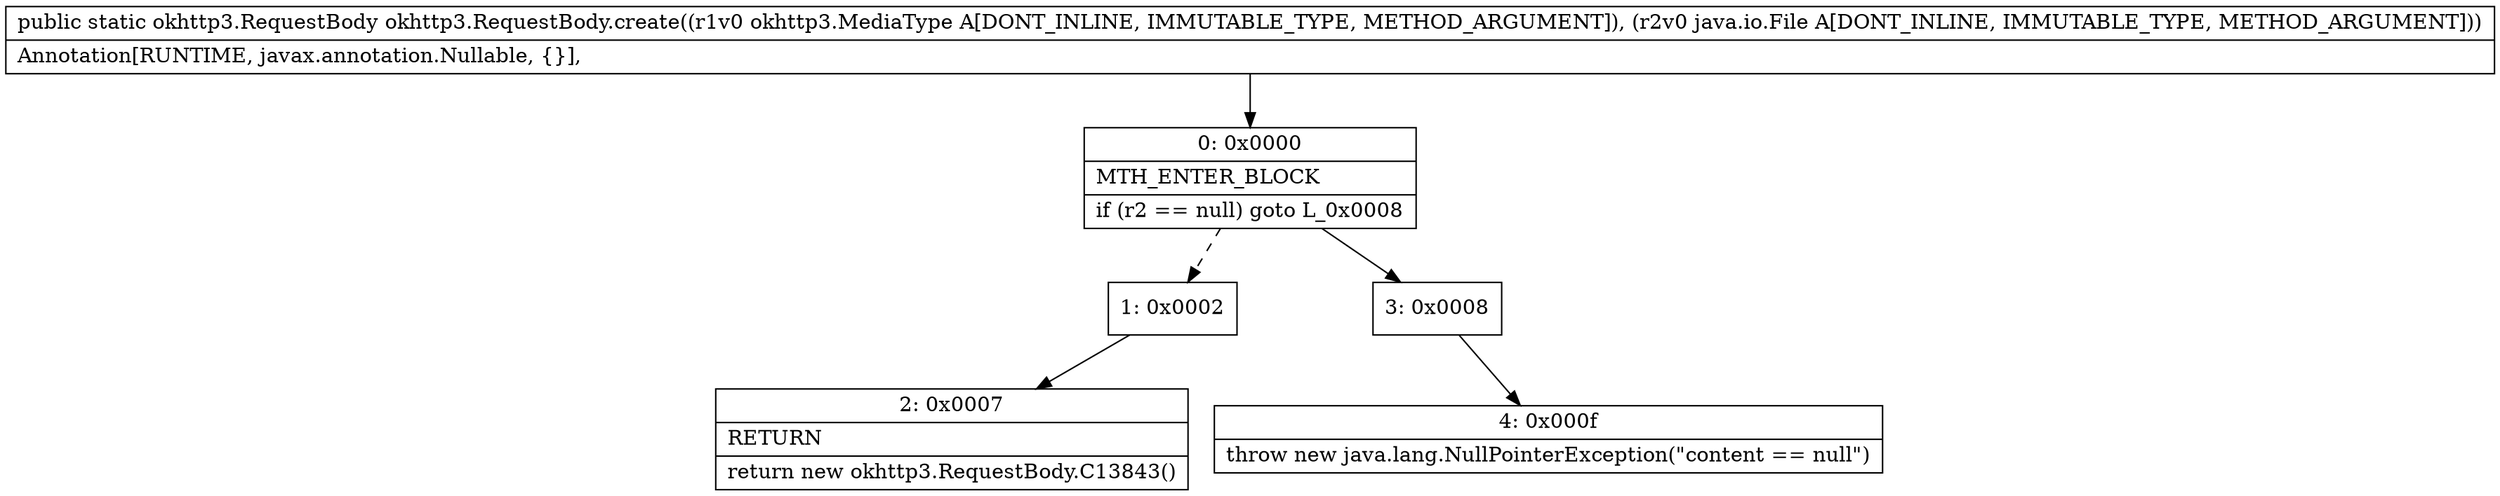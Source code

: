 digraph "CFG forokhttp3.RequestBody.create(Lokhttp3\/MediaType;Ljava\/io\/File;)Lokhttp3\/RequestBody;" {
Node_0 [shape=record,label="{0\:\ 0x0000|MTH_ENTER_BLOCK\l|if (r2 == null) goto L_0x0008\l}"];
Node_1 [shape=record,label="{1\:\ 0x0002}"];
Node_2 [shape=record,label="{2\:\ 0x0007|RETURN\l|return new okhttp3.RequestBody.C13843()\l}"];
Node_3 [shape=record,label="{3\:\ 0x0008}"];
Node_4 [shape=record,label="{4\:\ 0x000f|throw new java.lang.NullPointerException(\"content == null\")\l}"];
MethodNode[shape=record,label="{public static okhttp3.RequestBody okhttp3.RequestBody.create((r1v0 okhttp3.MediaType A[DONT_INLINE, IMMUTABLE_TYPE, METHOD_ARGUMENT]), (r2v0 java.io.File A[DONT_INLINE, IMMUTABLE_TYPE, METHOD_ARGUMENT]))  | Annotation[RUNTIME, javax.annotation.Nullable, \{\}], \l}"];
MethodNode -> Node_0;
Node_0 -> Node_1[style=dashed];
Node_0 -> Node_3;
Node_1 -> Node_2;
Node_3 -> Node_4;
}

